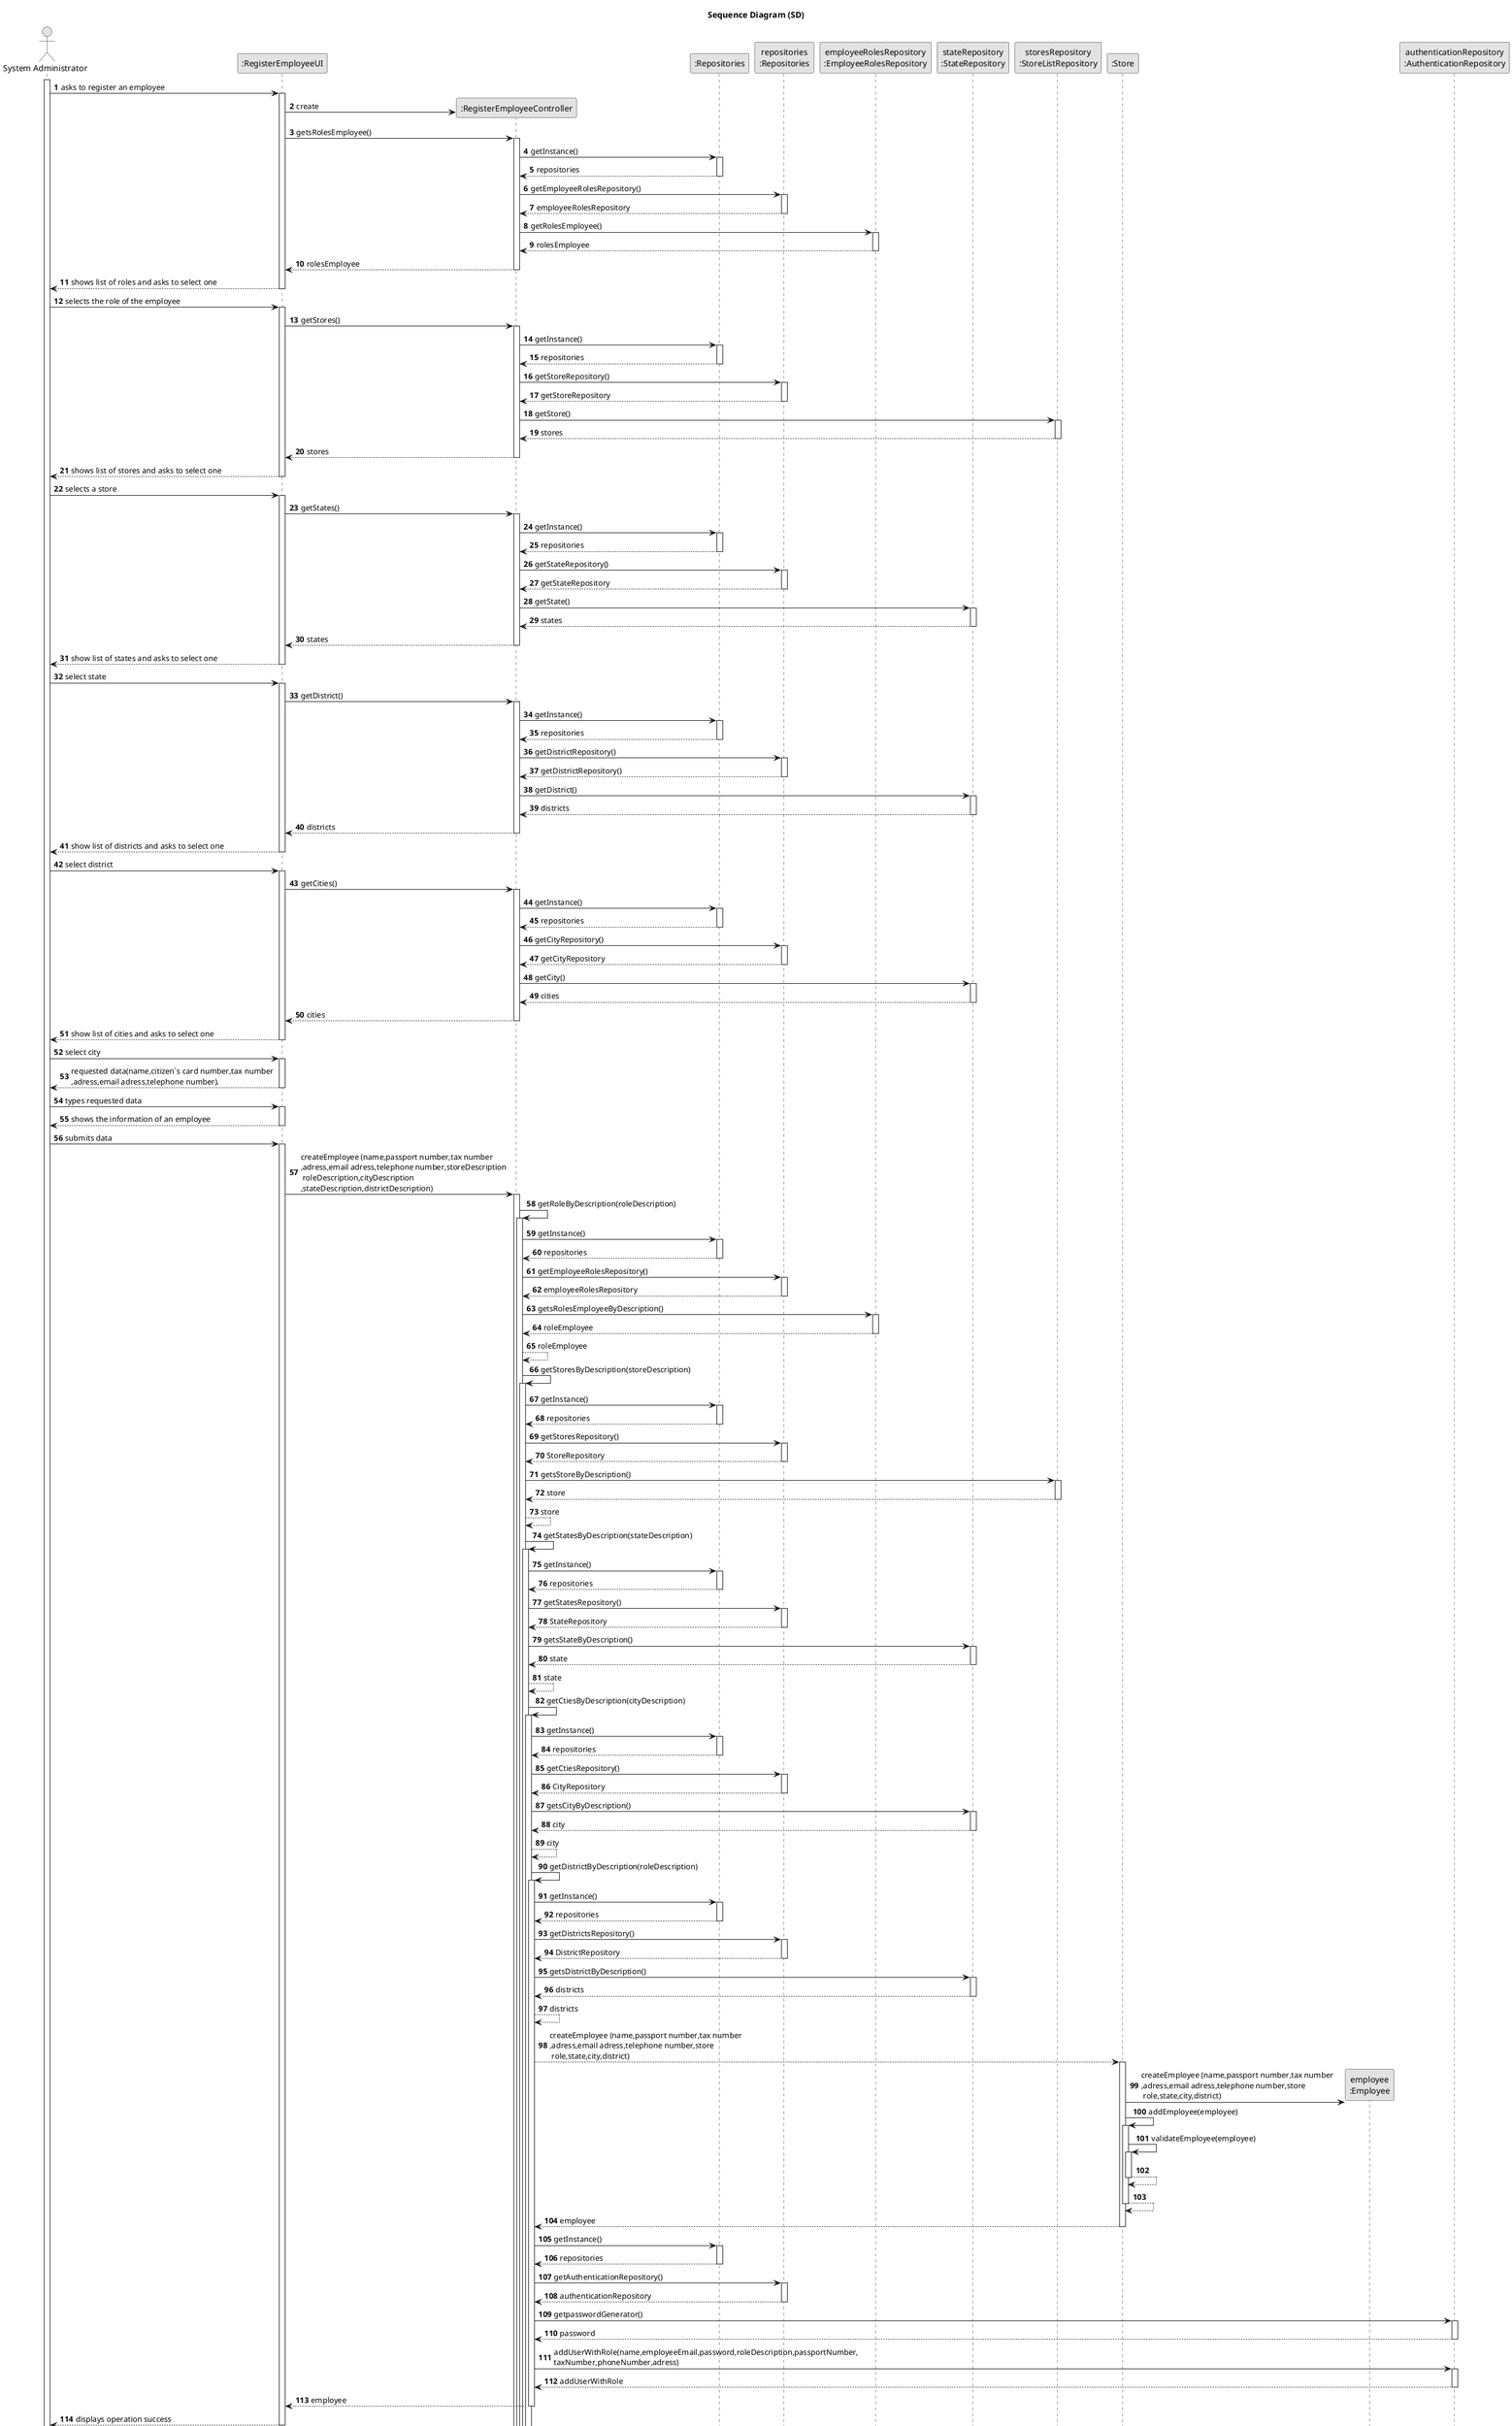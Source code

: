 @startuml

skinparam monochrome true
skinparam packageStyle rectangle
skinparam shadowing false

title Sequence Diagram (SD)

autonumber

actor "System Administrator" as Admin
participant ":RegisterEmployeeUI" as RegisterEmployeeUI
participant ":RegisterEmployeeController" as RegisterEmployeeController
participant ":Repositories" as Singleton
participant "repositories\n:Repositories" as repositories
participant "employeeRolesRepository\n:EmployeeRolesRepository" as EmployeeRolesRepository
participant "stateRepository\n:StateRepository" as StateRepository
participant "storesRepository\n:StoreListRepository" as StoreRepository
participant ":Store" as Store
participant "employee\n:Employee" as Employee
participant "authenticationRepository\n:AuthenticationRepository" as AuthenticationRepository


activate Admin

     Admin -> RegisterEmployeeUI : asks to register an employee
        activate RegisterEmployeeUI

        RegisterEmployeeUI -> RegisterEmployeeController** : create

        RegisterEmployeeUI -> RegisterEmployeeController : getsRolesEmployee()
        activate RegisterEmployeeController

        RegisterEmployeeController -> Singleton : getInstance()
        activate Singleton

        Singleton --> RegisterEmployeeController: repositories
        deactivate Singleton

        RegisterEmployeeController -> repositories : getEmployeeRolesRepository()
        activate repositories

        repositories --> RegisterEmployeeController : employeeRolesRepository
        deactivate repositories

        RegisterEmployeeController -> EmployeeRolesRepository : getRolesEmployee()
        activate EmployeeRolesRepository

        EmployeeRolesRepository --> RegisterEmployeeController: rolesEmployee
        deactivate EmployeeRolesRepository


         RegisterEmployeeController --> RegisterEmployeeUI : rolesEmployee
                deactivate RegisterEmployeeController

        RegisterEmployeeUI --> Admin : shows list of roles and asks to select one
        deactivate RegisterEmployeeUI

            Admin -> RegisterEmployeeUI : selects the role of the employee
            activate RegisterEmployeeUI



      RegisterEmployeeUI -> RegisterEmployeeController : getStores()
        activate RegisterEmployeeController

         RegisterEmployeeController -> Singleton : getInstance()
                activate Singleton

                Singleton --> RegisterEmployeeController: repositories
                deactivate Singleton

                RegisterEmployeeController -> repositories : getStoreRepository()
                activate repositories

                repositories --> RegisterEmployeeController : getStoreRepository
                deactivate repositories

                RegisterEmployeeController -> StoreRepository : getStore()
                activate StoreRepository

                 StoreRepository --> RegisterEmployeeController: stores
                deactivate StoreRepository

         RegisterEmployeeController --> RegisterEmployeeUI : stores
                deactivate RegisterEmployeeController

             RegisterEmployeeUI --> Admin : shows list of stores and asks to select one
                deactivate RegisterEmployeeUI

                    Admin -> RegisterEmployeeUI : selects a store
                    activate RegisterEmployeeUI



           RegisterEmployeeUI -> RegisterEmployeeController : getStates()
                   activate RegisterEmployeeController

                    RegisterEmployeeController -> Singleton : getInstance()
                           activate Singleton

                           Singleton --> RegisterEmployeeController: repositories
                           deactivate Singleton

                           RegisterEmployeeController -> repositories : getStateRepository()
                           activate repositories

                           repositories --> RegisterEmployeeController : getStateRepository
                           deactivate repositories

                           RegisterEmployeeController -> StateRepository : getState()
                           activate StateRepository

                            StateRepository --> RegisterEmployeeController: states
                           deactivate StateRepository

                    RegisterEmployeeController --> RegisterEmployeeUI : states
                           deactivate RegisterEmployeeController




          RegisterEmployeeUI --> Admin: show list of states and asks to select one
          deactivate RegisterEmployeeUI


         Admin -> RegisterEmployeeUI: select state
         activate RegisterEmployeeUI

     RegisterEmployeeUI -> RegisterEmployeeController : getDistrict()
                   activate RegisterEmployeeController

                    RegisterEmployeeController -> Singleton : getInstance()
                           activate Singleton

                           Singleton --> RegisterEmployeeController: repositories
                           deactivate Singleton

                           RegisterEmployeeController -> repositories : getDistrictRepository()
                           activate repositories

                           repositories --> RegisterEmployeeController : getDistrictRepository()
                           deactivate repositories

                           RegisterEmployeeController -> StateRepository : getDistrict()
                           activate StateRepository

                            StateRepository --> RegisterEmployeeController: districts
                           deactivate StateRepository

                    RegisterEmployeeController --> RegisterEmployeeUI : districts
                           deactivate RegisterEmployeeController


RegisterEmployeeUI --> Admin: show list of districts and asks to select one
          deactivate RegisterEmployeeUI

          Admin -> RegisterEmployeeUI: select district
                   activate RegisterEmployeeUI


         RegisterEmployeeUI -> RegisterEmployeeController : getCities()
                   activate RegisterEmployeeController

                    RegisterEmployeeController -> Singleton : getInstance()
                           activate Singleton

                           Singleton --> RegisterEmployeeController: repositories
                           deactivate Singleton

                           RegisterEmployeeController -> repositories : getCityRepository()
                           activate repositories

                           repositories --> RegisterEmployeeController : getCityRepository
                           deactivate repositories

                           RegisterEmployeeController -> StateRepository : getCity()
                           activate StateRepository

                            StateRepository --> RegisterEmployeeController: cities
                           deactivate StateRepository

                    RegisterEmployeeController --> RegisterEmployeeUI : cities
                           deactivate RegisterEmployeeController

RegisterEmployeeUI --> Admin: show list of cities and asks to select one
          deactivate RegisterEmployeeUI


Admin -> RegisterEmployeeUI: select city
         activate RegisterEmployeeUI



       RegisterEmployeeUI --> Admin :  requested data(name,citizen´s card number,tax number \n,adress,email adress,telephone number).
         deactivate RegisterEmployeeUI

    Admin -> RegisterEmployeeUI : types requested data
    activate RegisterEmployeeUI

    RegisterEmployeeUI --> Admin : shows the information of an employee
        deactivate RegisterEmployeeUI

    Admin -> RegisterEmployeeUI : submits data
    activate RegisterEmployeeUI

    RegisterEmployeeUI -> RegisterEmployeeController: createEmployee (name,passport number,tax number \n,adress,email adress,telephone number,storeDescription\n roleDescription,cityDescription\n,stateDescription,districtDescription)

      activate RegisterEmployeeController

    RegisterEmployeeController -> RegisterEmployeeController: getRoleByDescription(roleDescription)
    activate RegisterEmployeeController

    RegisterEmployeeController -> Singleton: getInstance()
    activate Singleton

    Singleton --> RegisterEmployeeController :repositories
    deactivate Singleton

    RegisterEmployeeController -> repositories: getEmployeeRolesRepository()
    activate repositories

    repositories--> RegisterEmployeeController:employeeRolesRepository
    deactivate repositories

    RegisterEmployeeController -> EmployeeRolesRepository: getsRolesEmployeeByDescription()
    activate EmployeeRolesRepository

    EmployeeRolesRepository --> RegisterEmployeeController: roleEmployee
    deactivate EmployeeRolesRepository

    RegisterEmployeeController --> RegisterEmployeeController: roleEmployee



    RegisterEmployeeController -> RegisterEmployeeController: getStoresByDescription(storeDescription)
    activate RegisterEmployeeController

    RegisterEmployeeController -> Singleton: getInstance()
    activate Singleton

    Singleton --> RegisterEmployeeController :repositories
    deactivate Singleton

    RegisterEmployeeController -> repositories: getStoresRepository()
    activate repositories

    repositories--> RegisterEmployeeController:StoreRepository
    deactivate repositories

    RegisterEmployeeController -> StoreRepository: getsStoreByDescription()
    activate StoreRepository

    StoreRepository --> RegisterEmployeeController: store
    deactivate StoreRepository

    RegisterEmployeeController --> RegisterEmployeeController: store


RegisterEmployeeController -> RegisterEmployeeController: getStatesByDescription(stateDescription)
    activate RegisterEmployeeController

    RegisterEmployeeController -> Singleton: getInstance()
    activate Singleton

    Singleton --> RegisterEmployeeController :repositories
    deactivate Singleton

    RegisterEmployeeController -> repositories: getStatesRepository()
    activate repositories

    repositories--> RegisterEmployeeController:StateRepository
    deactivate repositories

    RegisterEmployeeController -> StateRepository: getsStateByDescription()
    activate StateRepository

    StateRepository --> RegisterEmployeeController: state
    deactivate StateRepository

    RegisterEmployeeController --> RegisterEmployeeController: state


RegisterEmployeeController -> RegisterEmployeeController: getCtiesByDescription(cityDescription)
    activate RegisterEmployeeController

    RegisterEmployeeController -> Singleton: getInstance()
    activate Singleton

    Singleton --> RegisterEmployeeController :repositories
    deactivate Singleton

    RegisterEmployeeController -> repositories: getCtiesRepository()
    activate repositories

    repositories--> RegisterEmployeeController:CityRepository
    deactivate repositories

    RegisterEmployeeController -> StateRepository: getsCityByDescription()
    activate StateRepository

    StateRepository --> RegisterEmployeeController: city
    deactivate StateRepository

    RegisterEmployeeController --> RegisterEmployeeController: city


RegisterEmployeeController -> RegisterEmployeeController: getDistrictByDescription(roleDescription)
    activate RegisterEmployeeController

    RegisterEmployeeController -> Singleton: getInstance()
    activate Singleton

    Singleton --> RegisterEmployeeController :repositories
    deactivate Singleton

    RegisterEmployeeController -> repositories: getDistrictsRepository()
    activate repositories

    repositories--> RegisterEmployeeController:DistrictRepository
    deactivate repositories

    RegisterEmployeeController -> StateRepository: getsDistrictByDescription()
    activate StateRepository

    StateRepository --> RegisterEmployeeController: districts
    deactivate StateRepository

    RegisterEmployeeController --> RegisterEmployeeController: districts


         RegisterEmployeeController --> Store: createEmployee (name,passport number,tax number \n,adress,email adress,telephone number,store\n role,state,city,district)
            activate Store

            Store -> Employee** : createEmployee (name,passport number,tax number \n,adress,email adress,telephone number,store\n role,state,city,district)
             Store -> Store : addEmployee(employee)
             activate Store
              Store -> Store : validateEmployee(employee)
              activate Store
               Store --> Store
               deactivate Store
                Store--> Store
                deactivate Store

       Store --> RegisterEmployeeController: employee
            deactivate Store

 RegisterEmployeeController -> Singleton: getInstance()
                    activate Singleton

      Singleton --> RegisterEmployeeController :repositories
                    deactivate Singleton

                       RegisterEmployeeController -> repositories: getAuthenticationRepository()
                        activate repositories

                        repositories--> RegisterEmployeeController:authenticationRepository
                        deactivate repositories

       RegisterEmployeeController -> AuthenticationRepository: getpasswordGenerator()
       activate AuthenticationRepository


     AuthenticationRepository --> RegisterEmployeeController: password
     deactivate AuthenticationRepository


     RegisterEmployeeController -> AuthenticationRepository: addUserWithRole(name,employeeEmail,password,roleDescription,passportNumber,\ntaxNumber,phoneNumber,adress)
     activate AuthenticationRepository

     AuthenticationRepository --> RegisterEmployeeController: addUserWithRole
     deactivate AuthenticationRepository

    RegisterEmployeeController --> RegisterEmployeeUI: employee
      deactivate RegisterEmployeeController

    RegisterEmployeeUI --> Admin : displays operation success
      deactivate RegisterEmployeeUI


@enduml


